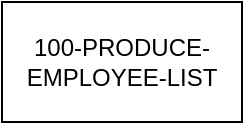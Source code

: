 <mxfile version="27.0.2">
  <diagram name="Page-1" id="BujZoUWbbAuTylbUrR1K">
    <mxGraphModel dx="1103" dy="1202" grid="0" gridSize="10" guides="1" tooltips="1" connect="1" arrows="1" fold="1" page="0" pageScale="1" pageWidth="850" pageHeight="1100" math="0" shadow="0">
      <root>
        <mxCell id="0" />
        <mxCell id="1" parent="0" />
        <mxCell id="6ozQBMaHB9t8dY59FctQ-1" value="&lt;div&gt;100-PRODUCE-EMPLOYEE-LIST&lt;/div&gt;" style="rounded=0;whiteSpace=wrap;html=1;" vertex="1" parent="1">
          <mxGeometry x="-93" y="-88" width="120" height="60" as="geometry" />
        </mxCell>
      </root>
    </mxGraphModel>
  </diagram>
</mxfile>
